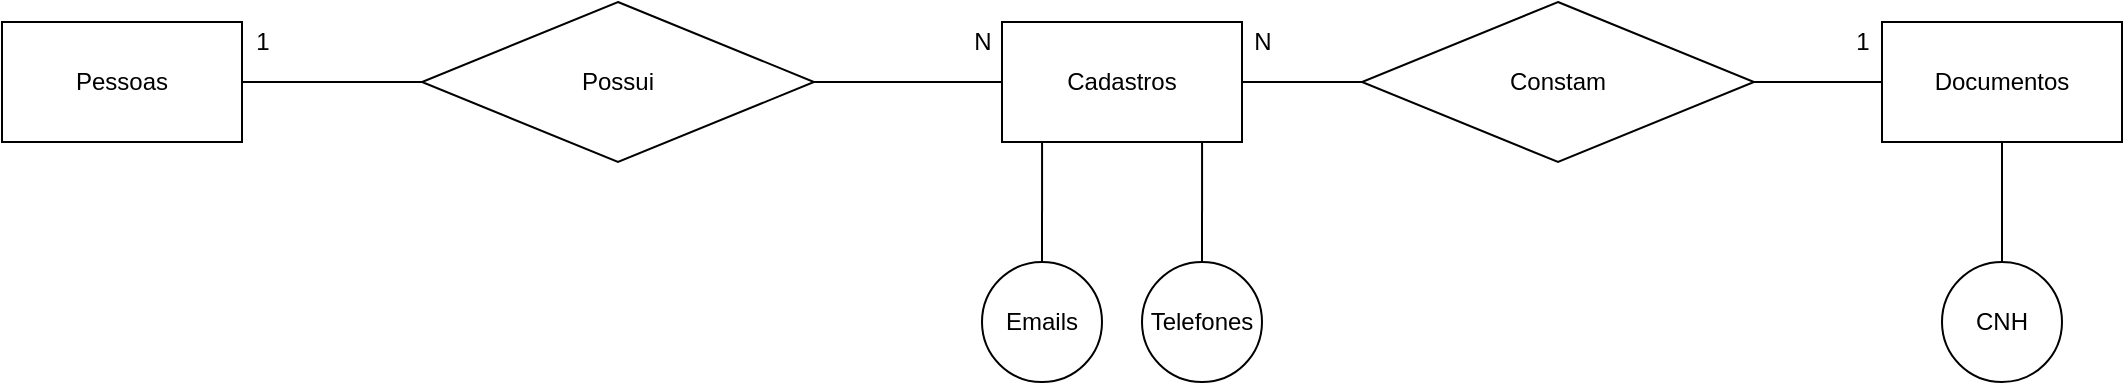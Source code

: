<mxfile version="14.4.2" type="device"><diagram id="A9swm0uunLP4BwG_Z6m0" name="Page-1"><mxGraphModel dx="1240" dy="561" grid="0" gridSize="10" guides="1" tooltips="1" connect="1" arrows="1" fold="1" page="0" pageScale="1" pageWidth="827" pageHeight="1169" math="0" shadow="0"><root><mxCell id="0"/><mxCell id="1" parent="0"/><mxCell id="15cYPPe2vgO4RhR4SuYc-3" style="edgeStyle=orthogonalEdgeStyle;rounded=0;orthogonalLoop=1;jettySize=auto;html=1;exitX=1;exitY=0.5;exitDx=0;exitDy=0;entryX=0;entryY=0.5;entryDx=0;entryDy=0;endArrow=none;endFill=0;" edge="1" parent="1" source="15cYPPe2vgO4RhR4SuYc-1" target="15cYPPe2vgO4RhR4SuYc-2"><mxGeometry relative="1" as="geometry"/></mxCell><mxCell id="15cYPPe2vgO4RhR4SuYc-1" value="Pessoas" style="rounded=0;whiteSpace=wrap;html=1;" vertex="1" parent="1"><mxGeometry x="170" y="110" width="120" height="60" as="geometry"/></mxCell><mxCell id="15cYPPe2vgO4RhR4SuYc-5" style="edgeStyle=orthogonalEdgeStyle;rounded=0;orthogonalLoop=1;jettySize=auto;html=1;exitX=1;exitY=0.5;exitDx=0;exitDy=0;entryX=0;entryY=0.5;entryDx=0;entryDy=0;endArrow=none;endFill=0;" edge="1" parent="1" source="15cYPPe2vgO4RhR4SuYc-2" target="15cYPPe2vgO4RhR4SuYc-4"><mxGeometry relative="1" as="geometry"/></mxCell><mxCell id="15cYPPe2vgO4RhR4SuYc-2" value="Possui" style="rhombus;whiteSpace=wrap;html=1;" vertex="1" parent="1"><mxGeometry x="380" y="100" width="196" height="80" as="geometry"/></mxCell><mxCell id="15cYPPe2vgO4RhR4SuYc-7" style="rounded=0;orthogonalLoop=1;jettySize=auto;html=1;exitX=0.167;exitY=1;exitDx=0;exitDy=0;entryX=0.5;entryY=0;entryDx=0;entryDy=0;endArrow=none;endFill=0;exitPerimeter=0;" edge="1" parent="1" source="15cYPPe2vgO4RhR4SuYc-4" target="15cYPPe2vgO4RhR4SuYc-6"><mxGeometry relative="1" as="geometry"><mxPoint x="720" y="170" as="sourcePoint"/></mxGeometry></mxCell><mxCell id="15cYPPe2vgO4RhR4SuYc-12" style="edgeStyle=none;rounded=0;orthogonalLoop=1;jettySize=auto;html=1;exitX=1;exitY=0.5;exitDx=0;exitDy=0;endArrow=none;endFill=0;" edge="1" parent="1" source="15cYPPe2vgO4RhR4SuYc-4" target="15cYPPe2vgO4RhR4SuYc-16"><mxGeometry relative="1" as="geometry"><mxPoint x="890" y="140" as="targetPoint"/></mxGeometry></mxCell><mxCell id="15cYPPe2vgO4RhR4SuYc-4" value="Cadastros" style="rounded=0;whiteSpace=wrap;html=1;" vertex="1" parent="1"><mxGeometry x="670" y="110" width="120" height="60" as="geometry"/></mxCell><mxCell id="15cYPPe2vgO4RhR4SuYc-6" value="Emails" style="ellipse;whiteSpace=wrap;html=1;aspect=fixed;" vertex="1" parent="1"><mxGeometry x="660" y="230" width="60" height="60" as="geometry"/></mxCell><mxCell id="15cYPPe2vgO4RhR4SuYc-9" style="edgeStyle=none;rounded=0;orthogonalLoop=1;jettySize=auto;html=1;entryX=0.417;entryY=1;entryDx=0;entryDy=0;entryPerimeter=0;endArrow=none;endFill=0;" edge="1" parent="1" source="15cYPPe2vgO4RhR4SuYc-8"><mxGeometry relative="1" as="geometry"><mxPoint x="770.04" y="170" as="targetPoint"/></mxGeometry></mxCell><mxCell id="15cYPPe2vgO4RhR4SuYc-8" value="Telefones" style="ellipse;whiteSpace=wrap;html=1;aspect=fixed;" vertex="1" parent="1"><mxGeometry x="740" y="230" width="60" height="60" as="geometry"/></mxCell><mxCell id="15cYPPe2vgO4RhR4SuYc-10" value="1" style="text;html=1;align=center;verticalAlign=middle;resizable=0;points=[];autosize=1;" vertex="1" parent="1"><mxGeometry x="290" y="110" width="20" height="20" as="geometry"/></mxCell><mxCell id="15cYPPe2vgO4RhR4SuYc-11" value="N" style="text;html=1;align=center;verticalAlign=middle;resizable=0;points=[];autosize=1;" vertex="1" parent="1"><mxGeometry x="650" y="110" width="20" height="20" as="geometry"/></mxCell><mxCell id="15cYPPe2vgO4RhR4SuYc-15" value="" style="edgeStyle=none;rounded=0;orthogonalLoop=1;jettySize=auto;html=1;endArrow=none;endFill=0;" edge="1" parent="1" source="15cYPPe2vgO4RhR4SuYc-16" target="15cYPPe2vgO4RhR4SuYc-14"><mxGeometry relative="1" as="geometry"><mxPoint x="1060" y="140" as="sourcePoint"/></mxGeometry></mxCell><mxCell id="15cYPPe2vgO4RhR4SuYc-20" style="edgeStyle=none;rounded=0;orthogonalLoop=1;jettySize=auto;html=1;exitX=0.5;exitY=1;exitDx=0;exitDy=0;endArrow=none;endFill=0;" edge="1" parent="1" source="15cYPPe2vgO4RhR4SuYc-14" target="15cYPPe2vgO4RhR4SuYc-21"><mxGeometry relative="1" as="geometry"><mxPoint x="1170" y="220" as="targetPoint"/></mxGeometry></mxCell><mxCell id="15cYPPe2vgO4RhR4SuYc-14" value="Documentos" style="whiteSpace=wrap;html=1;rounded=0;" vertex="1" parent="1"><mxGeometry x="1110" y="110" width="120" height="60" as="geometry"/></mxCell><mxCell id="15cYPPe2vgO4RhR4SuYc-16" value="Constam" style="rhombus;whiteSpace=wrap;html=1;" vertex="1" parent="1"><mxGeometry x="850" y="100" width="196" height="80" as="geometry"/></mxCell><mxCell id="15cYPPe2vgO4RhR4SuYc-18" value="N" style="text;html=1;align=center;verticalAlign=middle;resizable=0;points=[];autosize=1;" vertex="1" parent="1"><mxGeometry x="790" y="110" width="20" height="20" as="geometry"/></mxCell><mxCell id="15cYPPe2vgO4RhR4SuYc-19" value="1" style="text;html=1;align=center;verticalAlign=middle;resizable=0;points=[];autosize=1;" vertex="1" parent="1"><mxGeometry x="1090" y="110" width="20" height="20" as="geometry"/></mxCell><mxCell id="15cYPPe2vgO4RhR4SuYc-21" value="CNH" style="ellipse;whiteSpace=wrap;html=1;aspect=fixed;" vertex="1" parent="1"><mxGeometry x="1140" y="230" width="60" height="60" as="geometry"/></mxCell></root></mxGraphModel></diagram></mxfile>